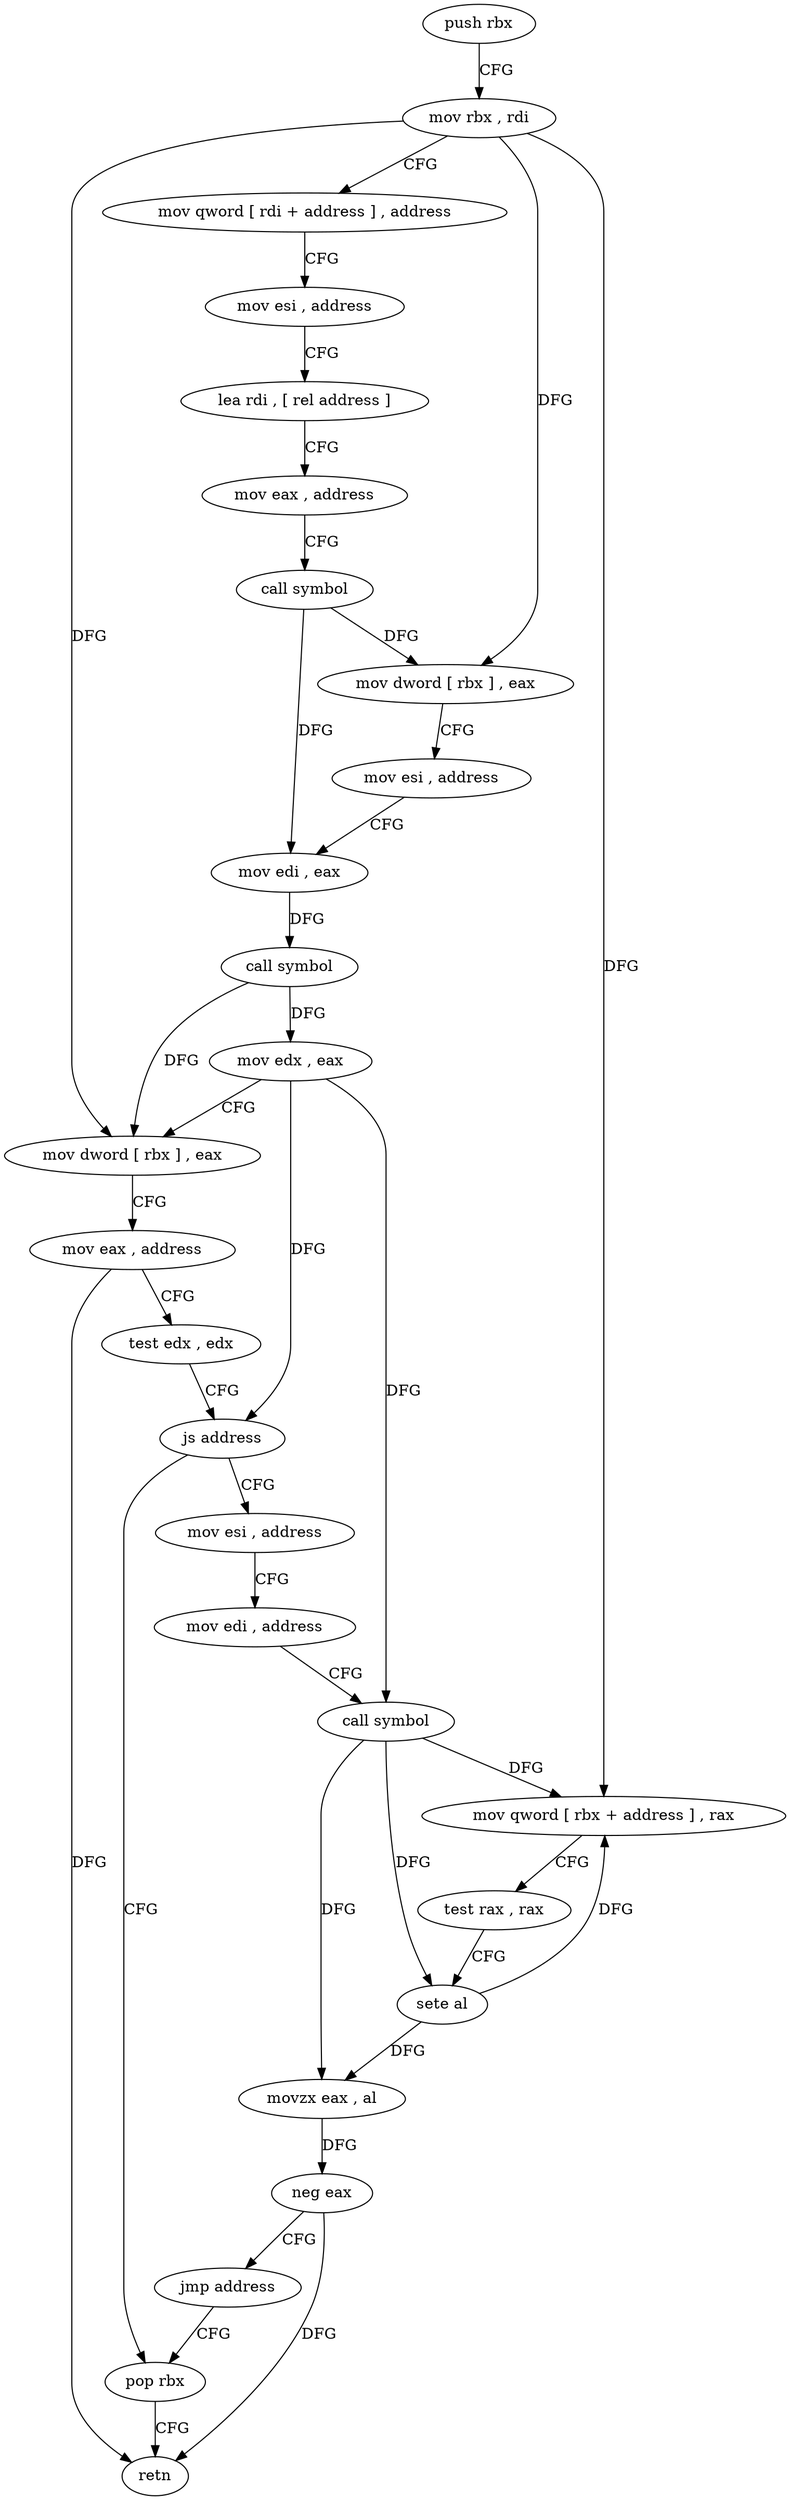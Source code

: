 digraph "func" {
"273754" [label = "push rbx" ]
"273755" [label = "mov rbx , rdi" ]
"273758" [label = "mov qword [ rdi + address ] , address" ]
"273766" [label = "mov esi , address" ]
"273771" [label = "lea rdi , [ rel address ]" ]
"273778" [label = "mov eax , address" ]
"273783" [label = "call symbol" ]
"273788" [label = "mov dword [ rbx ] , eax" ]
"273790" [label = "mov esi , address" ]
"273795" [label = "mov edi , eax" ]
"273797" [label = "call symbol" ]
"273802" [label = "mov edx , eax" ]
"273804" [label = "mov dword [ rbx ] , eax" ]
"273806" [label = "mov eax , address" ]
"273811" [label = "test edx , edx" ]
"273813" [label = "js address" ]
"273817" [label = "mov esi , address" ]
"273815" [label = "pop rbx" ]
"273822" [label = "mov edi , address" ]
"273827" [label = "call symbol" ]
"273832" [label = "mov qword [ rbx + address ] , rax" ]
"273836" [label = "test rax , rax" ]
"273839" [label = "sete al" ]
"273842" [label = "movzx eax , al" ]
"273845" [label = "neg eax" ]
"273847" [label = "jmp address" ]
"273816" [label = "retn" ]
"273754" -> "273755" [ label = "CFG" ]
"273755" -> "273758" [ label = "CFG" ]
"273755" -> "273788" [ label = "DFG" ]
"273755" -> "273804" [ label = "DFG" ]
"273755" -> "273832" [ label = "DFG" ]
"273758" -> "273766" [ label = "CFG" ]
"273766" -> "273771" [ label = "CFG" ]
"273771" -> "273778" [ label = "CFG" ]
"273778" -> "273783" [ label = "CFG" ]
"273783" -> "273788" [ label = "DFG" ]
"273783" -> "273795" [ label = "DFG" ]
"273788" -> "273790" [ label = "CFG" ]
"273790" -> "273795" [ label = "CFG" ]
"273795" -> "273797" [ label = "DFG" ]
"273797" -> "273802" [ label = "DFG" ]
"273797" -> "273804" [ label = "DFG" ]
"273802" -> "273804" [ label = "CFG" ]
"273802" -> "273813" [ label = "DFG" ]
"273802" -> "273827" [ label = "DFG" ]
"273804" -> "273806" [ label = "CFG" ]
"273806" -> "273811" [ label = "CFG" ]
"273806" -> "273816" [ label = "DFG" ]
"273811" -> "273813" [ label = "CFG" ]
"273813" -> "273817" [ label = "CFG" ]
"273813" -> "273815" [ label = "CFG" ]
"273817" -> "273822" [ label = "CFG" ]
"273815" -> "273816" [ label = "CFG" ]
"273822" -> "273827" [ label = "CFG" ]
"273827" -> "273832" [ label = "DFG" ]
"273827" -> "273839" [ label = "DFG" ]
"273827" -> "273842" [ label = "DFG" ]
"273832" -> "273836" [ label = "CFG" ]
"273836" -> "273839" [ label = "CFG" ]
"273839" -> "273842" [ label = "DFG" ]
"273839" -> "273832" [ label = "DFG" ]
"273842" -> "273845" [ label = "DFG" ]
"273845" -> "273847" [ label = "CFG" ]
"273845" -> "273816" [ label = "DFG" ]
"273847" -> "273815" [ label = "CFG" ]
}
